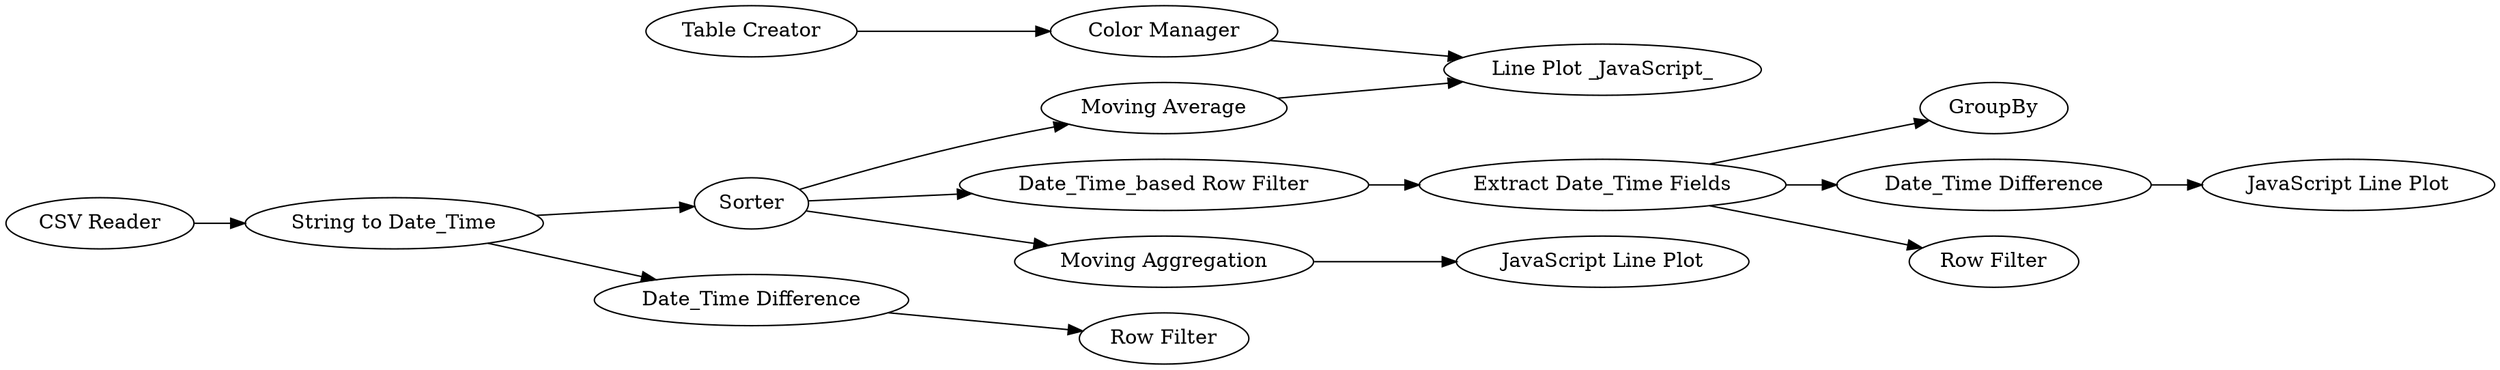 digraph {
	19 -> 49
	31 -> 30
	30 -> 16
	51 -> 19
	30 -> 34
	54 -> 49
	30 -> 11
	51 -> 31
	34 -> 26
	23 -> 28
	52 -> 54
	29 -> 51
	29 -> 33
	33 -> 18
	51 -> 23
	35 -> 29
	16 [label=GroupBy]
	35 [label="CSV Reader"]
	49 [label="Line Plot _JavaScript_"]
	34 [label="Date_Time Difference"]
	29 [label="String to Date_Time"]
	28 [label="JavaScript Line Plot"]
	31 [label="Date_Time_based Row Filter"]
	51 [label=Sorter]
	23 [label="Moving Aggregation"]
	11 [label="Row Filter"]
	18 [label="Row Filter"]
	26 [label="JavaScript Line Plot"]
	54 [label="Color Manager"]
	52 [label="Table Creator"]
	33 [label="Date_Time Difference"]
	30 [label="Extract Date_Time Fields"]
	19 [label="Moving Average"]
	rankdir=LR
}
